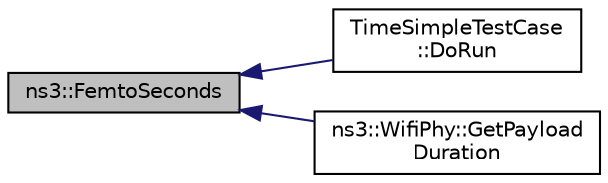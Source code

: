 digraph "ns3::FemtoSeconds"
{
  edge [fontname="Helvetica",fontsize="10",labelfontname="Helvetica",labelfontsize="10"];
  node [fontname="Helvetica",fontsize="10",shape=record];
  rankdir="LR";
  Node1 [label="ns3::FemtoSeconds",height=0.2,width=0.4,color="black", fillcolor="grey75", style="filled", fontcolor="black"];
  Node1 -> Node2 [dir="back",color="midnightblue",fontsize="10",style="solid"];
  Node2 [label="TimeSimpleTestCase\l::DoRun",height=0.2,width=0.4,color="black", fillcolor="white", style="filled",URL="$d7/d25/classTimeSimpleTestCase.html#a4420daddc0f37503638626397ec83f41",tooltip="Implementation to actually run this TestCase. "];
  Node1 -> Node3 [dir="back",color="midnightblue",fontsize="10",style="solid"];
  Node3 [label="ns3::WifiPhy::GetPayload\lDuration",height=0.2,width=0.4,color="black", fillcolor="white", style="filled",URL="$d6/d5a/classns3_1_1WifiPhy.html#a7573ab7a26df41afb80a8c285cf290ee"];
}
